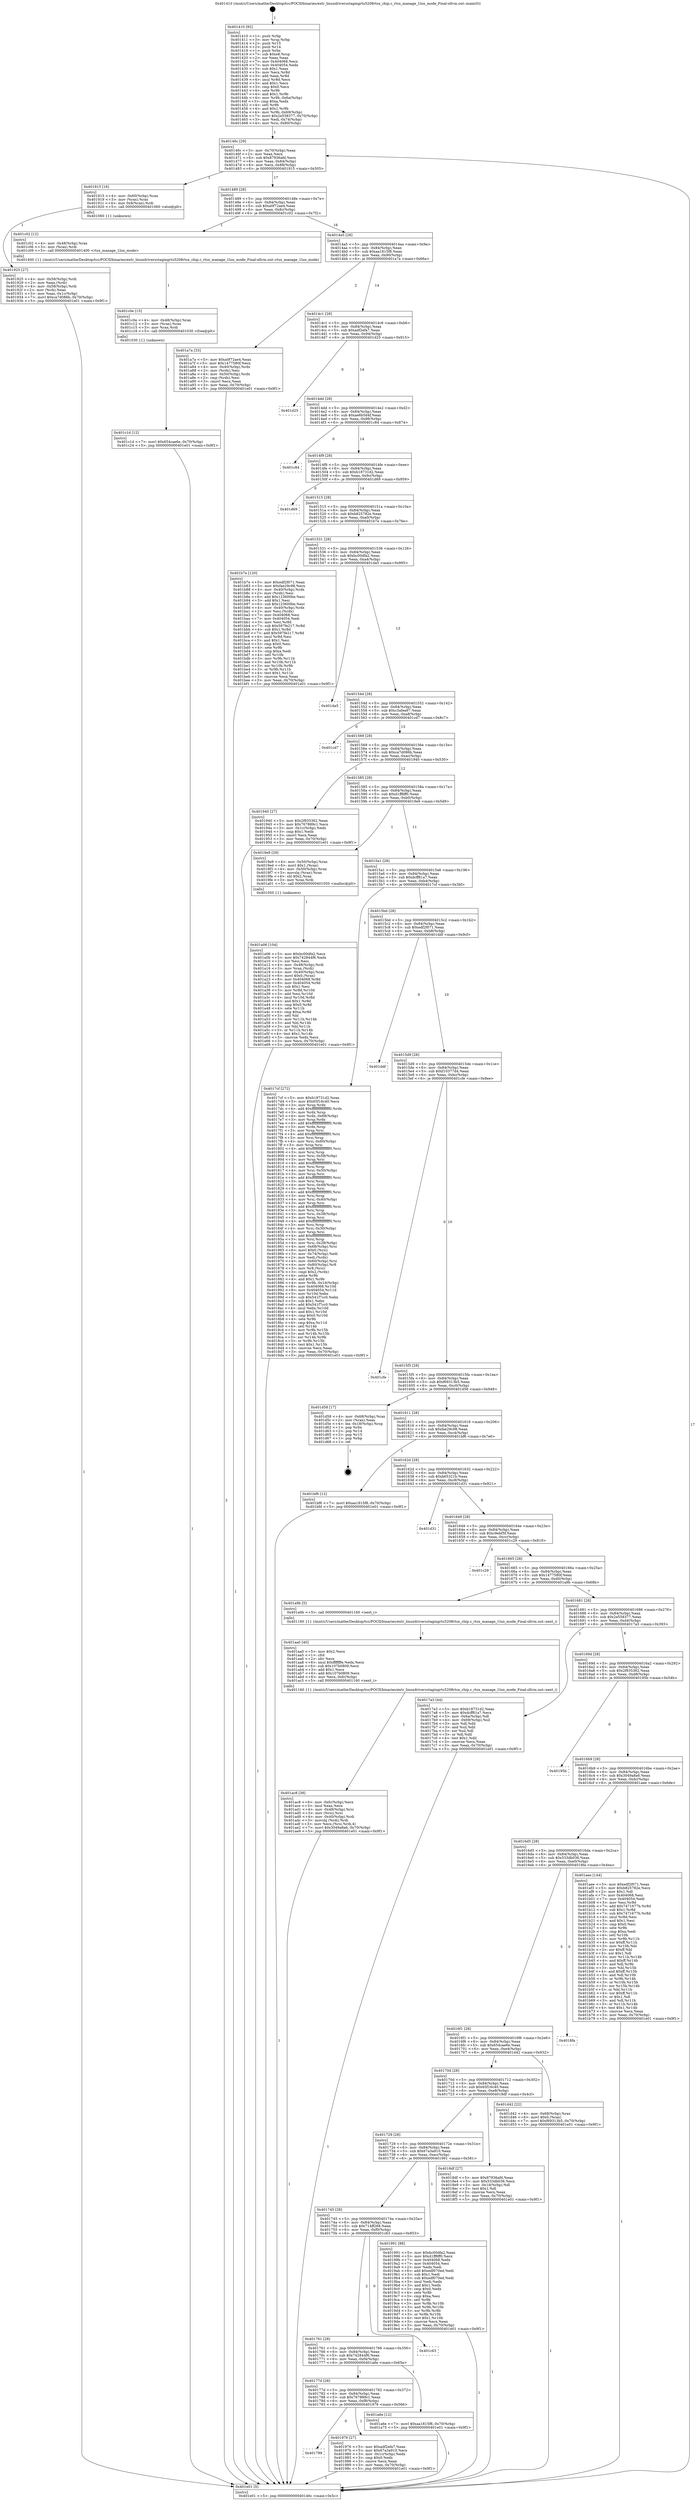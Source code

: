 digraph "0x401410" {
  label = "0x401410 (/mnt/c/Users/mathe/Desktop/tcc/POCII/binaries/extr_linuxdriversstagingrts5208rtsx_chip.c_rtsx_manage_1lun_mode_Final-ollvm.out::main(0))"
  labelloc = "t"
  node[shape=record]

  Entry [label="",width=0.3,height=0.3,shape=circle,fillcolor=black,style=filled]
  "0x40146c" [label="{
     0x40146c [29]\l
     | [instrs]\l
     &nbsp;&nbsp;0x40146c \<+3\>: mov -0x70(%rbp),%eax\l
     &nbsp;&nbsp;0x40146f \<+2\>: mov %eax,%ecx\l
     &nbsp;&nbsp;0x401471 \<+6\>: sub $0x87936afd,%ecx\l
     &nbsp;&nbsp;0x401477 \<+6\>: mov %eax,-0x84(%rbp)\l
     &nbsp;&nbsp;0x40147d \<+6\>: mov %ecx,-0x88(%rbp)\l
     &nbsp;&nbsp;0x401483 \<+6\>: je 0000000000401915 \<main+0x505\>\l
  }"]
  "0x401915" [label="{
     0x401915 [16]\l
     | [instrs]\l
     &nbsp;&nbsp;0x401915 \<+4\>: mov -0x60(%rbp),%rax\l
     &nbsp;&nbsp;0x401919 \<+3\>: mov (%rax),%rax\l
     &nbsp;&nbsp;0x40191c \<+4\>: mov 0x8(%rax),%rdi\l
     &nbsp;&nbsp;0x401920 \<+5\>: call 0000000000401060 \<atoi@plt\>\l
     | [calls]\l
     &nbsp;&nbsp;0x401060 \{1\} (unknown)\l
  }"]
  "0x401489" [label="{
     0x401489 [28]\l
     | [instrs]\l
     &nbsp;&nbsp;0x401489 \<+5\>: jmp 000000000040148e \<main+0x7e\>\l
     &nbsp;&nbsp;0x40148e \<+6\>: mov -0x84(%rbp),%eax\l
     &nbsp;&nbsp;0x401494 \<+5\>: sub $0xa0f72ae4,%eax\l
     &nbsp;&nbsp;0x401499 \<+6\>: mov %eax,-0x8c(%rbp)\l
     &nbsp;&nbsp;0x40149f \<+6\>: je 0000000000401c02 \<main+0x7f2\>\l
  }"]
  Exit [label="",width=0.3,height=0.3,shape=circle,fillcolor=black,style=filled,peripheries=2]
  "0x401c02" [label="{
     0x401c02 [12]\l
     | [instrs]\l
     &nbsp;&nbsp;0x401c02 \<+4\>: mov -0x48(%rbp),%rax\l
     &nbsp;&nbsp;0x401c06 \<+3\>: mov (%rax),%rdi\l
     &nbsp;&nbsp;0x401c09 \<+5\>: call 0000000000401400 \<rtsx_manage_1lun_mode\>\l
     | [calls]\l
     &nbsp;&nbsp;0x401400 \{1\} (/mnt/c/Users/mathe/Desktop/tcc/POCII/binaries/extr_linuxdriversstagingrts5208rtsx_chip.c_rtsx_manage_1lun_mode_Final-ollvm.out::rtsx_manage_1lun_mode)\l
  }"]
  "0x4014a5" [label="{
     0x4014a5 [28]\l
     | [instrs]\l
     &nbsp;&nbsp;0x4014a5 \<+5\>: jmp 00000000004014aa \<main+0x9a\>\l
     &nbsp;&nbsp;0x4014aa \<+6\>: mov -0x84(%rbp),%eax\l
     &nbsp;&nbsp;0x4014b0 \<+5\>: sub $0xaa1815f8,%eax\l
     &nbsp;&nbsp;0x4014b5 \<+6\>: mov %eax,-0x90(%rbp)\l
     &nbsp;&nbsp;0x4014bb \<+6\>: je 0000000000401a7a \<main+0x66a\>\l
  }"]
  "0x401c1d" [label="{
     0x401c1d [12]\l
     | [instrs]\l
     &nbsp;&nbsp;0x401c1d \<+7\>: movl $0x654cae6e,-0x70(%rbp)\l
     &nbsp;&nbsp;0x401c24 \<+5\>: jmp 0000000000401e01 \<main+0x9f1\>\l
  }"]
  "0x401a7a" [label="{
     0x401a7a [33]\l
     | [instrs]\l
     &nbsp;&nbsp;0x401a7a \<+5\>: mov $0xa0f72ae4,%eax\l
     &nbsp;&nbsp;0x401a7f \<+5\>: mov $0x1477580f,%ecx\l
     &nbsp;&nbsp;0x401a84 \<+4\>: mov -0x40(%rbp),%rdx\l
     &nbsp;&nbsp;0x401a88 \<+2\>: mov (%rdx),%esi\l
     &nbsp;&nbsp;0x401a8a \<+4\>: mov -0x50(%rbp),%rdx\l
     &nbsp;&nbsp;0x401a8e \<+2\>: cmp (%rdx),%esi\l
     &nbsp;&nbsp;0x401a90 \<+3\>: cmovl %ecx,%eax\l
     &nbsp;&nbsp;0x401a93 \<+3\>: mov %eax,-0x70(%rbp)\l
     &nbsp;&nbsp;0x401a96 \<+5\>: jmp 0000000000401e01 \<main+0x9f1\>\l
  }"]
  "0x4014c1" [label="{
     0x4014c1 [28]\l
     | [instrs]\l
     &nbsp;&nbsp;0x4014c1 \<+5\>: jmp 00000000004014c6 \<main+0xb6\>\l
     &nbsp;&nbsp;0x4014c6 \<+6\>: mov -0x84(%rbp),%eax\l
     &nbsp;&nbsp;0x4014cc \<+5\>: sub $0xadf2efa7,%eax\l
     &nbsp;&nbsp;0x4014d1 \<+6\>: mov %eax,-0x94(%rbp)\l
     &nbsp;&nbsp;0x4014d7 \<+6\>: je 0000000000401d25 \<main+0x915\>\l
  }"]
  "0x401c0e" [label="{
     0x401c0e [15]\l
     | [instrs]\l
     &nbsp;&nbsp;0x401c0e \<+4\>: mov -0x48(%rbp),%rax\l
     &nbsp;&nbsp;0x401c12 \<+3\>: mov (%rax),%rax\l
     &nbsp;&nbsp;0x401c15 \<+3\>: mov %rax,%rdi\l
     &nbsp;&nbsp;0x401c18 \<+5\>: call 0000000000401030 \<free@plt\>\l
     | [calls]\l
     &nbsp;&nbsp;0x401030 \{1\} (unknown)\l
  }"]
  "0x401d25" [label="{
     0x401d25\l
  }", style=dashed]
  "0x4014dd" [label="{
     0x4014dd [28]\l
     | [instrs]\l
     &nbsp;&nbsp;0x4014dd \<+5\>: jmp 00000000004014e2 \<main+0xd2\>\l
     &nbsp;&nbsp;0x4014e2 \<+6\>: mov -0x84(%rbp),%eax\l
     &nbsp;&nbsp;0x4014e8 \<+5\>: sub $0xae6b5d4f,%eax\l
     &nbsp;&nbsp;0x4014ed \<+6\>: mov %eax,-0x98(%rbp)\l
     &nbsp;&nbsp;0x4014f3 \<+6\>: je 0000000000401c84 \<main+0x874\>\l
  }"]
  "0x401ac8" [label="{
     0x401ac8 [38]\l
     | [instrs]\l
     &nbsp;&nbsp;0x401ac8 \<+6\>: mov -0xfc(%rbp),%ecx\l
     &nbsp;&nbsp;0x401ace \<+3\>: imul %eax,%ecx\l
     &nbsp;&nbsp;0x401ad1 \<+4\>: mov -0x48(%rbp),%rsi\l
     &nbsp;&nbsp;0x401ad5 \<+3\>: mov (%rsi),%rsi\l
     &nbsp;&nbsp;0x401ad8 \<+4\>: mov -0x40(%rbp),%rdi\l
     &nbsp;&nbsp;0x401adc \<+3\>: movslq (%rdi),%rdi\l
     &nbsp;&nbsp;0x401adf \<+3\>: mov %ecx,(%rsi,%rdi,4)\l
     &nbsp;&nbsp;0x401ae2 \<+7\>: movl $0x3049a8a6,-0x70(%rbp)\l
     &nbsp;&nbsp;0x401ae9 \<+5\>: jmp 0000000000401e01 \<main+0x9f1\>\l
  }"]
  "0x401c84" [label="{
     0x401c84\l
  }", style=dashed]
  "0x4014f9" [label="{
     0x4014f9 [28]\l
     | [instrs]\l
     &nbsp;&nbsp;0x4014f9 \<+5\>: jmp 00000000004014fe \<main+0xee\>\l
     &nbsp;&nbsp;0x4014fe \<+6\>: mov -0x84(%rbp),%eax\l
     &nbsp;&nbsp;0x401504 \<+5\>: sub $0xb18731d2,%eax\l
     &nbsp;&nbsp;0x401509 \<+6\>: mov %eax,-0x9c(%rbp)\l
     &nbsp;&nbsp;0x40150f \<+6\>: je 0000000000401d69 \<main+0x959\>\l
  }"]
  "0x401aa0" [label="{
     0x401aa0 [40]\l
     | [instrs]\l
     &nbsp;&nbsp;0x401aa0 \<+5\>: mov $0x2,%ecx\l
     &nbsp;&nbsp;0x401aa5 \<+1\>: cltd\l
     &nbsp;&nbsp;0x401aa6 \<+2\>: idiv %ecx\l
     &nbsp;&nbsp;0x401aa8 \<+6\>: imul $0xfffffffe,%edx,%ecx\l
     &nbsp;&nbsp;0x401aae \<+6\>: sub $0x107b0809,%ecx\l
     &nbsp;&nbsp;0x401ab4 \<+3\>: add $0x1,%ecx\l
     &nbsp;&nbsp;0x401ab7 \<+6\>: add $0x107b0809,%ecx\l
     &nbsp;&nbsp;0x401abd \<+6\>: mov %ecx,-0xfc(%rbp)\l
     &nbsp;&nbsp;0x401ac3 \<+5\>: call 0000000000401160 \<next_i\>\l
     | [calls]\l
     &nbsp;&nbsp;0x401160 \{1\} (/mnt/c/Users/mathe/Desktop/tcc/POCII/binaries/extr_linuxdriversstagingrts5208rtsx_chip.c_rtsx_manage_1lun_mode_Final-ollvm.out::next_i)\l
  }"]
  "0x401d69" [label="{
     0x401d69\l
  }", style=dashed]
  "0x401515" [label="{
     0x401515 [28]\l
     | [instrs]\l
     &nbsp;&nbsp;0x401515 \<+5\>: jmp 000000000040151a \<main+0x10a\>\l
     &nbsp;&nbsp;0x40151a \<+6\>: mov -0x84(%rbp),%eax\l
     &nbsp;&nbsp;0x401520 \<+5\>: sub $0xb825782e,%eax\l
     &nbsp;&nbsp;0x401525 \<+6\>: mov %eax,-0xa0(%rbp)\l
     &nbsp;&nbsp;0x40152b \<+6\>: je 0000000000401b7e \<main+0x76e\>\l
  }"]
  "0x401a06" [label="{
     0x401a06 [104]\l
     | [instrs]\l
     &nbsp;&nbsp;0x401a06 \<+5\>: mov $0xbc00dfa2,%ecx\l
     &nbsp;&nbsp;0x401a0b \<+5\>: mov $0x742844f6,%edx\l
     &nbsp;&nbsp;0x401a10 \<+2\>: xor %esi,%esi\l
     &nbsp;&nbsp;0x401a12 \<+4\>: mov -0x48(%rbp),%rdi\l
     &nbsp;&nbsp;0x401a16 \<+3\>: mov %rax,(%rdi)\l
     &nbsp;&nbsp;0x401a19 \<+4\>: mov -0x40(%rbp),%rax\l
     &nbsp;&nbsp;0x401a1d \<+6\>: movl $0x0,(%rax)\l
     &nbsp;&nbsp;0x401a23 \<+8\>: mov 0x404068,%r8d\l
     &nbsp;&nbsp;0x401a2b \<+8\>: mov 0x404054,%r9d\l
     &nbsp;&nbsp;0x401a33 \<+3\>: sub $0x1,%esi\l
     &nbsp;&nbsp;0x401a36 \<+3\>: mov %r8d,%r10d\l
     &nbsp;&nbsp;0x401a39 \<+3\>: add %esi,%r10d\l
     &nbsp;&nbsp;0x401a3c \<+4\>: imul %r10d,%r8d\l
     &nbsp;&nbsp;0x401a40 \<+4\>: and $0x1,%r8d\l
     &nbsp;&nbsp;0x401a44 \<+4\>: cmp $0x0,%r8d\l
     &nbsp;&nbsp;0x401a48 \<+4\>: sete %r11b\l
     &nbsp;&nbsp;0x401a4c \<+4\>: cmp $0xa,%r9d\l
     &nbsp;&nbsp;0x401a50 \<+3\>: setl %bl\l
     &nbsp;&nbsp;0x401a53 \<+3\>: mov %r11b,%r14b\l
     &nbsp;&nbsp;0x401a56 \<+3\>: and %bl,%r14b\l
     &nbsp;&nbsp;0x401a59 \<+3\>: xor %bl,%r11b\l
     &nbsp;&nbsp;0x401a5c \<+3\>: or %r11b,%r14b\l
     &nbsp;&nbsp;0x401a5f \<+4\>: test $0x1,%r14b\l
     &nbsp;&nbsp;0x401a63 \<+3\>: cmovne %edx,%ecx\l
     &nbsp;&nbsp;0x401a66 \<+3\>: mov %ecx,-0x70(%rbp)\l
     &nbsp;&nbsp;0x401a69 \<+5\>: jmp 0000000000401e01 \<main+0x9f1\>\l
  }"]
  "0x401b7e" [label="{
     0x401b7e [120]\l
     | [instrs]\l
     &nbsp;&nbsp;0x401b7e \<+5\>: mov $0xedf2f071,%eax\l
     &nbsp;&nbsp;0x401b83 \<+5\>: mov $0xfae29c98,%ecx\l
     &nbsp;&nbsp;0x401b88 \<+4\>: mov -0x40(%rbp),%rdx\l
     &nbsp;&nbsp;0x401b8c \<+2\>: mov (%rdx),%esi\l
     &nbsp;&nbsp;0x401b8e \<+6\>: add $0x123600be,%esi\l
     &nbsp;&nbsp;0x401b94 \<+3\>: add $0x1,%esi\l
     &nbsp;&nbsp;0x401b97 \<+6\>: sub $0x123600be,%esi\l
     &nbsp;&nbsp;0x401b9d \<+4\>: mov -0x40(%rbp),%rdx\l
     &nbsp;&nbsp;0x401ba1 \<+2\>: mov %esi,(%rdx)\l
     &nbsp;&nbsp;0x401ba3 \<+7\>: mov 0x404068,%esi\l
     &nbsp;&nbsp;0x401baa \<+7\>: mov 0x404054,%edi\l
     &nbsp;&nbsp;0x401bb1 \<+3\>: mov %esi,%r8d\l
     &nbsp;&nbsp;0x401bb4 \<+7\>: sub $0x597fe217,%r8d\l
     &nbsp;&nbsp;0x401bbb \<+4\>: sub $0x1,%r8d\l
     &nbsp;&nbsp;0x401bbf \<+7\>: add $0x597fe217,%r8d\l
     &nbsp;&nbsp;0x401bc6 \<+4\>: imul %r8d,%esi\l
     &nbsp;&nbsp;0x401bca \<+3\>: and $0x1,%esi\l
     &nbsp;&nbsp;0x401bcd \<+3\>: cmp $0x0,%esi\l
     &nbsp;&nbsp;0x401bd0 \<+4\>: sete %r9b\l
     &nbsp;&nbsp;0x401bd4 \<+3\>: cmp $0xa,%edi\l
     &nbsp;&nbsp;0x401bd7 \<+4\>: setl %r10b\l
     &nbsp;&nbsp;0x401bdb \<+3\>: mov %r9b,%r11b\l
     &nbsp;&nbsp;0x401bde \<+3\>: and %r10b,%r11b\l
     &nbsp;&nbsp;0x401be1 \<+3\>: xor %r10b,%r9b\l
     &nbsp;&nbsp;0x401be4 \<+3\>: or %r9b,%r11b\l
     &nbsp;&nbsp;0x401be7 \<+4\>: test $0x1,%r11b\l
     &nbsp;&nbsp;0x401beb \<+3\>: cmovne %ecx,%eax\l
     &nbsp;&nbsp;0x401bee \<+3\>: mov %eax,-0x70(%rbp)\l
     &nbsp;&nbsp;0x401bf1 \<+5\>: jmp 0000000000401e01 \<main+0x9f1\>\l
  }"]
  "0x401531" [label="{
     0x401531 [28]\l
     | [instrs]\l
     &nbsp;&nbsp;0x401531 \<+5\>: jmp 0000000000401536 \<main+0x126\>\l
     &nbsp;&nbsp;0x401536 \<+6\>: mov -0x84(%rbp),%eax\l
     &nbsp;&nbsp;0x40153c \<+5\>: sub $0xbc00dfa2,%eax\l
     &nbsp;&nbsp;0x401541 \<+6\>: mov %eax,-0xa4(%rbp)\l
     &nbsp;&nbsp;0x401547 \<+6\>: je 0000000000401da5 \<main+0x995\>\l
  }"]
  "0x401799" [label="{
     0x401799\l
  }", style=dashed]
  "0x401da5" [label="{
     0x401da5\l
  }", style=dashed]
  "0x40154d" [label="{
     0x40154d [28]\l
     | [instrs]\l
     &nbsp;&nbsp;0x40154d \<+5\>: jmp 0000000000401552 \<main+0x142\>\l
     &nbsp;&nbsp;0x401552 \<+6\>: mov -0x84(%rbp),%eax\l
     &nbsp;&nbsp;0x401558 \<+5\>: sub $0xc3afea97,%eax\l
     &nbsp;&nbsp;0x40155d \<+6\>: mov %eax,-0xa8(%rbp)\l
     &nbsp;&nbsp;0x401563 \<+6\>: je 0000000000401cd7 \<main+0x8c7\>\l
  }"]
  "0x401976" [label="{
     0x401976 [27]\l
     | [instrs]\l
     &nbsp;&nbsp;0x401976 \<+5\>: mov $0xadf2efa7,%eax\l
     &nbsp;&nbsp;0x40197b \<+5\>: mov $0x67a3a910,%ecx\l
     &nbsp;&nbsp;0x401980 \<+3\>: mov -0x1c(%rbp),%edx\l
     &nbsp;&nbsp;0x401983 \<+3\>: cmp $0x0,%edx\l
     &nbsp;&nbsp;0x401986 \<+3\>: cmove %ecx,%eax\l
     &nbsp;&nbsp;0x401989 \<+3\>: mov %eax,-0x70(%rbp)\l
     &nbsp;&nbsp;0x40198c \<+5\>: jmp 0000000000401e01 \<main+0x9f1\>\l
  }"]
  "0x401cd7" [label="{
     0x401cd7\l
  }", style=dashed]
  "0x401569" [label="{
     0x401569 [28]\l
     | [instrs]\l
     &nbsp;&nbsp;0x401569 \<+5\>: jmp 000000000040156e \<main+0x15e\>\l
     &nbsp;&nbsp;0x40156e \<+6\>: mov -0x84(%rbp),%eax\l
     &nbsp;&nbsp;0x401574 \<+5\>: sub $0xca7d086b,%eax\l
     &nbsp;&nbsp;0x401579 \<+6\>: mov %eax,-0xac(%rbp)\l
     &nbsp;&nbsp;0x40157f \<+6\>: je 0000000000401940 \<main+0x530\>\l
  }"]
  "0x40177d" [label="{
     0x40177d [28]\l
     | [instrs]\l
     &nbsp;&nbsp;0x40177d \<+5\>: jmp 0000000000401782 \<main+0x372\>\l
     &nbsp;&nbsp;0x401782 \<+6\>: mov -0x84(%rbp),%eax\l
     &nbsp;&nbsp;0x401788 \<+5\>: sub $0x767889c1,%eax\l
     &nbsp;&nbsp;0x40178d \<+6\>: mov %eax,-0xf8(%rbp)\l
     &nbsp;&nbsp;0x401793 \<+6\>: je 0000000000401976 \<main+0x566\>\l
  }"]
  "0x401940" [label="{
     0x401940 [27]\l
     | [instrs]\l
     &nbsp;&nbsp;0x401940 \<+5\>: mov $0x2f935362,%eax\l
     &nbsp;&nbsp;0x401945 \<+5\>: mov $0x767889c1,%ecx\l
     &nbsp;&nbsp;0x40194a \<+3\>: mov -0x1c(%rbp),%edx\l
     &nbsp;&nbsp;0x40194d \<+3\>: cmp $0x1,%edx\l
     &nbsp;&nbsp;0x401950 \<+3\>: cmovl %ecx,%eax\l
     &nbsp;&nbsp;0x401953 \<+3\>: mov %eax,-0x70(%rbp)\l
     &nbsp;&nbsp;0x401956 \<+5\>: jmp 0000000000401e01 \<main+0x9f1\>\l
  }"]
  "0x401585" [label="{
     0x401585 [28]\l
     | [instrs]\l
     &nbsp;&nbsp;0x401585 \<+5\>: jmp 000000000040158a \<main+0x17a\>\l
     &nbsp;&nbsp;0x40158a \<+6\>: mov -0x84(%rbp),%eax\l
     &nbsp;&nbsp;0x401590 \<+5\>: sub $0xd1ff8ff0,%eax\l
     &nbsp;&nbsp;0x401595 \<+6\>: mov %eax,-0xb0(%rbp)\l
     &nbsp;&nbsp;0x40159b \<+6\>: je 00000000004019e9 \<main+0x5d9\>\l
  }"]
  "0x401a6e" [label="{
     0x401a6e [12]\l
     | [instrs]\l
     &nbsp;&nbsp;0x401a6e \<+7\>: movl $0xaa1815f8,-0x70(%rbp)\l
     &nbsp;&nbsp;0x401a75 \<+5\>: jmp 0000000000401e01 \<main+0x9f1\>\l
  }"]
  "0x4019e9" [label="{
     0x4019e9 [29]\l
     | [instrs]\l
     &nbsp;&nbsp;0x4019e9 \<+4\>: mov -0x50(%rbp),%rax\l
     &nbsp;&nbsp;0x4019ed \<+6\>: movl $0x1,(%rax)\l
     &nbsp;&nbsp;0x4019f3 \<+4\>: mov -0x50(%rbp),%rax\l
     &nbsp;&nbsp;0x4019f7 \<+3\>: movslq (%rax),%rax\l
     &nbsp;&nbsp;0x4019fa \<+4\>: shl $0x2,%rax\l
     &nbsp;&nbsp;0x4019fe \<+3\>: mov %rax,%rdi\l
     &nbsp;&nbsp;0x401a01 \<+5\>: call 0000000000401050 \<malloc@plt\>\l
     | [calls]\l
     &nbsp;&nbsp;0x401050 \{1\} (unknown)\l
  }"]
  "0x4015a1" [label="{
     0x4015a1 [28]\l
     | [instrs]\l
     &nbsp;&nbsp;0x4015a1 \<+5\>: jmp 00000000004015a6 \<main+0x196\>\l
     &nbsp;&nbsp;0x4015a6 \<+6\>: mov -0x84(%rbp),%eax\l
     &nbsp;&nbsp;0x4015ac \<+5\>: sub $0xdcff81a7,%eax\l
     &nbsp;&nbsp;0x4015b1 \<+6\>: mov %eax,-0xb4(%rbp)\l
     &nbsp;&nbsp;0x4015b7 \<+6\>: je 00000000004017cf \<main+0x3bf\>\l
  }"]
  "0x401761" [label="{
     0x401761 [28]\l
     | [instrs]\l
     &nbsp;&nbsp;0x401761 \<+5\>: jmp 0000000000401766 \<main+0x356\>\l
     &nbsp;&nbsp;0x401766 \<+6\>: mov -0x84(%rbp),%eax\l
     &nbsp;&nbsp;0x40176c \<+5\>: sub $0x742844f6,%eax\l
     &nbsp;&nbsp;0x401771 \<+6\>: mov %eax,-0xf4(%rbp)\l
     &nbsp;&nbsp;0x401777 \<+6\>: je 0000000000401a6e \<main+0x65e\>\l
  }"]
  "0x4017cf" [label="{
     0x4017cf [272]\l
     | [instrs]\l
     &nbsp;&nbsp;0x4017cf \<+5\>: mov $0xb18731d2,%eax\l
     &nbsp;&nbsp;0x4017d4 \<+5\>: mov $0x65f16c40,%ecx\l
     &nbsp;&nbsp;0x4017d9 \<+3\>: mov %rsp,%rdx\l
     &nbsp;&nbsp;0x4017dc \<+4\>: add $0xfffffffffffffff0,%rdx\l
     &nbsp;&nbsp;0x4017e0 \<+3\>: mov %rdx,%rsp\l
     &nbsp;&nbsp;0x4017e3 \<+4\>: mov %rdx,-0x68(%rbp)\l
     &nbsp;&nbsp;0x4017e7 \<+3\>: mov %rsp,%rdx\l
     &nbsp;&nbsp;0x4017ea \<+4\>: add $0xfffffffffffffff0,%rdx\l
     &nbsp;&nbsp;0x4017ee \<+3\>: mov %rdx,%rsp\l
     &nbsp;&nbsp;0x4017f1 \<+3\>: mov %rsp,%rsi\l
     &nbsp;&nbsp;0x4017f4 \<+4\>: add $0xfffffffffffffff0,%rsi\l
     &nbsp;&nbsp;0x4017f8 \<+3\>: mov %rsi,%rsp\l
     &nbsp;&nbsp;0x4017fb \<+4\>: mov %rsi,-0x60(%rbp)\l
     &nbsp;&nbsp;0x4017ff \<+3\>: mov %rsp,%rsi\l
     &nbsp;&nbsp;0x401802 \<+4\>: add $0xfffffffffffffff0,%rsi\l
     &nbsp;&nbsp;0x401806 \<+3\>: mov %rsi,%rsp\l
     &nbsp;&nbsp;0x401809 \<+4\>: mov %rsi,-0x58(%rbp)\l
     &nbsp;&nbsp;0x40180d \<+3\>: mov %rsp,%rsi\l
     &nbsp;&nbsp;0x401810 \<+4\>: add $0xfffffffffffffff0,%rsi\l
     &nbsp;&nbsp;0x401814 \<+3\>: mov %rsi,%rsp\l
     &nbsp;&nbsp;0x401817 \<+4\>: mov %rsi,-0x50(%rbp)\l
     &nbsp;&nbsp;0x40181b \<+3\>: mov %rsp,%rsi\l
     &nbsp;&nbsp;0x40181e \<+4\>: add $0xfffffffffffffff0,%rsi\l
     &nbsp;&nbsp;0x401822 \<+3\>: mov %rsi,%rsp\l
     &nbsp;&nbsp;0x401825 \<+4\>: mov %rsi,-0x48(%rbp)\l
     &nbsp;&nbsp;0x401829 \<+3\>: mov %rsp,%rsi\l
     &nbsp;&nbsp;0x40182c \<+4\>: add $0xfffffffffffffff0,%rsi\l
     &nbsp;&nbsp;0x401830 \<+3\>: mov %rsi,%rsp\l
     &nbsp;&nbsp;0x401833 \<+4\>: mov %rsi,-0x40(%rbp)\l
     &nbsp;&nbsp;0x401837 \<+3\>: mov %rsp,%rsi\l
     &nbsp;&nbsp;0x40183a \<+4\>: add $0xfffffffffffffff0,%rsi\l
     &nbsp;&nbsp;0x40183e \<+3\>: mov %rsi,%rsp\l
     &nbsp;&nbsp;0x401841 \<+4\>: mov %rsi,-0x38(%rbp)\l
     &nbsp;&nbsp;0x401845 \<+3\>: mov %rsp,%rsi\l
     &nbsp;&nbsp;0x401848 \<+4\>: add $0xfffffffffffffff0,%rsi\l
     &nbsp;&nbsp;0x40184c \<+3\>: mov %rsi,%rsp\l
     &nbsp;&nbsp;0x40184f \<+4\>: mov %rsi,-0x30(%rbp)\l
     &nbsp;&nbsp;0x401853 \<+3\>: mov %rsp,%rsi\l
     &nbsp;&nbsp;0x401856 \<+4\>: add $0xfffffffffffffff0,%rsi\l
     &nbsp;&nbsp;0x40185a \<+3\>: mov %rsi,%rsp\l
     &nbsp;&nbsp;0x40185d \<+4\>: mov %rsi,-0x28(%rbp)\l
     &nbsp;&nbsp;0x401861 \<+4\>: mov -0x68(%rbp),%rsi\l
     &nbsp;&nbsp;0x401865 \<+6\>: movl $0x0,(%rsi)\l
     &nbsp;&nbsp;0x40186b \<+3\>: mov -0x74(%rbp),%edi\l
     &nbsp;&nbsp;0x40186e \<+2\>: mov %edi,(%rdx)\l
     &nbsp;&nbsp;0x401870 \<+4\>: mov -0x60(%rbp),%rsi\l
     &nbsp;&nbsp;0x401874 \<+4\>: mov -0x80(%rbp),%r8\l
     &nbsp;&nbsp;0x401878 \<+3\>: mov %r8,(%rsi)\l
     &nbsp;&nbsp;0x40187b \<+3\>: cmpl $0x2,(%rdx)\l
     &nbsp;&nbsp;0x40187e \<+4\>: setne %r9b\l
     &nbsp;&nbsp;0x401882 \<+4\>: and $0x1,%r9b\l
     &nbsp;&nbsp;0x401886 \<+4\>: mov %r9b,-0x1d(%rbp)\l
     &nbsp;&nbsp;0x40188a \<+8\>: mov 0x404068,%r10d\l
     &nbsp;&nbsp;0x401892 \<+8\>: mov 0x404054,%r11d\l
     &nbsp;&nbsp;0x40189a \<+3\>: mov %r10d,%ebx\l
     &nbsp;&nbsp;0x40189d \<+6\>: sub $0x541f7cc0,%ebx\l
     &nbsp;&nbsp;0x4018a3 \<+3\>: sub $0x1,%ebx\l
     &nbsp;&nbsp;0x4018a6 \<+6\>: add $0x541f7cc0,%ebx\l
     &nbsp;&nbsp;0x4018ac \<+4\>: imul %ebx,%r10d\l
     &nbsp;&nbsp;0x4018b0 \<+4\>: and $0x1,%r10d\l
     &nbsp;&nbsp;0x4018b4 \<+4\>: cmp $0x0,%r10d\l
     &nbsp;&nbsp;0x4018b8 \<+4\>: sete %r9b\l
     &nbsp;&nbsp;0x4018bc \<+4\>: cmp $0xa,%r11d\l
     &nbsp;&nbsp;0x4018c0 \<+4\>: setl %r14b\l
     &nbsp;&nbsp;0x4018c4 \<+3\>: mov %r9b,%r15b\l
     &nbsp;&nbsp;0x4018c7 \<+3\>: and %r14b,%r15b\l
     &nbsp;&nbsp;0x4018ca \<+3\>: xor %r14b,%r9b\l
     &nbsp;&nbsp;0x4018cd \<+3\>: or %r9b,%r15b\l
     &nbsp;&nbsp;0x4018d0 \<+4\>: test $0x1,%r15b\l
     &nbsp;&nbsp;0x4018d4 \<+3\>: cmovne %ecx,%eax\l
     &nbsp;&nbsp;0x4018d7 \<+3\>: mov %eax,-0x70(%rbp)\l
     &nbsp;&nbsp;0x4018da \<+5\>: jmp 0000000000401e01 \<main+0x9f1\>\l
  }"]
  "0x4015bd" [label="{
     0x4015bd [28]\l
     | [instrs]\l
     &nbsp;&nbsp;0x4015bd \<+5\>: jmp 00000000004015c2 \<main+0x1b2\>\l
     &nbsp;&nbsp;0x4015c2 \<+6\>: mov -0x84(%rbp),%eax\l
     &nbsp;&nbsp;0x4015c8 \<+5\>: sub $0xedf2f071,%eax\l
     &nbsp;&nbsp;0x4015cd \<+6\>: mov %eax,-0xb8(%rbp)\l
     &nbsp;&nbsp;0x4015d3 \<+6\>: je 0000000000401ddf \<main+0x9cf\>\l
  }"]
  "0x401c63" [label="{
     0x401c63\l
  }", style=dashed]
  "0x401ddf" [label="{
     0x401ddf\l
  }", style=dashed]
  "0x4015d9" [label="{
     0x4015d9 [28]\l
     | [instrs]\l
     &nbsp;&nbsp;0x4015d9 \<+5\>: jmp 00000000004015de \<main+0x1ce\>\l
     &nbsp;&nbsp;0x4015de \<+6\>: mov -0x84(%rbp),%eax\l
     &nbsp;&nbsp;0x4015e4 \<+5\>: sub $0xf10377d4,%eax\l
     &nbsp;&nbsp;0x4015e9 \<+6\>: mov %eax,-0xbc(%rbp)\l
     &nbsp;&nbsp;0x4015ef \<+6\>: je 0000000000401cfe \<main+0x8ee\>\l
  }"]
  "0x401745" [label="{
     0x401745 [28]\l
     | [instrs]\l
     &nbsp;&nbsp;0x401745 \<+5\>: jmp 000000000040174a \<main+0x33a\>\l
     &nbsp;&nbsp;0x40174a \<+6\>: mov -0x84(%rbp),%eax\l
     &nbsp;&nbsp;0x401750 \<+5\>: sub $0x714ff268,%eax\l
     &nbsp;&nbsp;0x401755 \<+6\>: mov %eax,-0xf0(%rbp)\l
     &nbsp;&nbsp;0x40175b \<+6\>: je 0000000000401c63 \<main+0x853\>\l
  }"]
  "0x401cfe" [label="{
     0x401cfe\l
  }", style=dashed]
  "0x4015f5" [label="{
     0x4015f5 [28]\l
     | [instrs]\l
     &nbsp;&nbsp;0x4015f5 \<+5\>: jmp 00000000004015fa \<main+0x1ea\>\l
     &nbsp;&nbsp;0x4015fa \<+6\>: mov -0x84(%rbp),%eax\l
     &nbsp;&nbsp;0x401600 \<+5\>: sub $0xf69313b5,%eax\l
     &nbsp;&nbsp;0x401605 \<+6\>: mov %eax,-0xc0(%rbp)\l
     &nbsp;&nbsp;0x40160b \<+6\>: je 0000000000401d58 \<main+0x948\>\l
  }"]
  "0x401991" [label="{
     0x401991 [88]\l
     | [instrs]\l
     &nbsp;&nbsp;0x401991 \<+5\>: mov $0xbc00dfa2,%eax\l
     &nbsp;&nbsp;0x401996 \<+5\>: mov $0xd1ff8ff0,%ecx\l
     &nbsp;&nbsp;0x40199b \<+7\>: mov 0x404068,%edx\l
     &nbsp;&nbsp;0x4019a2 \<+7\>: mov 0x404054,%esi\l
     &nbsp;&nbsp;0x4019a9 \<+2\>: mov %edx,%edi\l
     &nbsp;&nbsp;0x4019ab \<+6\>: add $0xedf070ed,%edi\l
     &nbsp;&nbsp;0x4019b1 \<+3\>: sub $0x1,%edi\l
     &nbsp;&nbsp;0x4019b4 \<+6\>: sub $0xedf070ed,%edi\l
     &nbsp;&nbsp;0x4019ba \<+3\>: imul %edi,%edx\l
     &nbsp;&nbsp;0x4019bd \<+3\>: and $0x1,%edx\l
     &nbsp;&nbsp;0x4019c0 \<+3\>: cmp $0x0,%edx\l
     &nbsp;&nbsp;0x4019c3 \<+4\>: sete %r8b\l
     &nbsp;&nbsp;0x4019c7 \<+3\>: cmp $0xa,%esi\l
     &nbsp;&nbsp;0x4019ca \<+4\>: setl %r9b\l
     &nbsp;&nbsp;0x4019ce \<+3\>: mov %r8b,%r10b\l
     &nbsp;&nbsp;0x4019d1 \<+3\>: and %r9b,%r10b\l
     &nbsp;&nbsp;0x4019d4 \<+3\>: xor %r9b,%r8b\l
     &nbsp;&nbsp;0x4019d7 \<+3\>: or %r8b,%r10b\l
     &nbsp;&nbsp;0x4019da \<+4\>: test $0x1,%r10b\l
     &nbsp;&nbsp;0x4019de \<+3\>: cmovne %ecx,%eax\l
     &nbsp;&nbsp;0x4019e1 \<+3\>: mov %eax,-0x70(%rbp)\l
     &nbsp;&nbsp;0x4019e4 \<+5\>: jmp 0000000000401e01 \<main+0x9f1\>\l
  }"]
  "0x401d58" [label="{
     0x401d58 [17]\l
     | [instrs]\l
     &nbsp;&nbsp;0x401d58 \<+4\>: mov -0x68(%rbp),%rax\l
     &nbsp;&nbsp;0x401d5c \<+2\>: mov (%rax),%eax\l
     &nbsp;&nbsp;0x401d5e \<+4\>: lea -0x18(%rbp),%rsp\l
     &nbsp;&nbsp;0x401d62 \<+1\>: pop %rbx\l
     &nbsp;&nbsp;0x401d63 \<+2\>: pop %r14\l
     &nbsp;&nbsp;0x401d65 \<+2\>: pop %r15\l
     &nbsp;&nbsp;0x401d67 \<+1\>: pop %rbp\l
     &nbsp;&nbsp;0x401d68 \<+1\>: ret\l
  }"]
  "0x401611" [label="{
     0x401611 [28]\l
     | [instrs]\l
     &nbsp;&nbsp;0x401611 \<+5\>: jmp 0000000000401616 \<main+0x206\>\l
     &nbsp;&nbsp;0x401616 \<+6\>: mov -0x84(%rbp),%eax\l
     &nbsp;&nbsp;0x40161c \<+5\>: sub $0xfae29c98,%eax\l
     &nbsp;&nbsp;0x401621 \<+6\>: mov %eax,-0xc4(%rbp)\l
     &nbsp;&nbsp;0x401627 \<+6\>: je 0000000000401bf6 \<main+0x7e6\>\l
  }"]
  "0x401925" [label="{
     0x401925 [27]\l
     | [instrs]\l
     &nbsp;&nbsp;0x401925 \<+4\>: mov -0x58(%rbp),%rdi\l
     &nbsp;&nbsp;0x401929 \<+2\>: mov %eax,(%rdi)\l
     &nbsp;&nbsp;0x40192b \<+4\>: mov -0x58(%rbp),%rdi\l
     &nbsp;&nbsp;0x40192f \<+2\>: mov (%rdi),%eax\l
     &nbsp;&nbsp;0x401931 \<+3\>: mov %eax,-0x1c(%rbp)\l
     &nbsp;&nbsp;0x401934 \<+7\>: movl $0xca7d086b,-0x70(%rbp)\l
     &nbsp;&nbsp;0x40193b \<+5\>: jmp 0000000000401e01 \<main+0x9f1\>\l
  }"]
  "0x401bf6" [label="{
     0x401bf6 [12]\l
     | [instrs]\l
     &nbsp;&nbsp;0x401bf6 \<+7\>: movl $0xaa1815f8,-0x70(%rbp)\l
     &nbsp;&nbsp;0x401bfd \<+5\>: jmp 0000000000401e01 \<main+0x9f1\>\l
  }"]
  "0x40162d" [label="{
     0x40162d [28]\l
     | [instrs]\l
     &nbsp;&nbsp;0x40162d \<+5\>: jmp 0000000000401632 \<main+0x222\>\l
     &nbsp;&nbsp;0x401632 \<+6\>: mov -0x84(%rbp),%eax\l
     &nbsp;&nbsp;0x401638 \<+5\>: sub $0xb65321b,%eax\l
     &nbsp;&nbsp;0x40163d \<+6\>: mov %eax,-0xc8(%rbp)\l
     &nbsp;&nbsp;0x401643 \<+6\>: je 0000000000401d31 \<main+0x921\>\l
  }"]
  "0x401729" [label="{
     0x401729 [28]\l
     | [instrs]\l
     &nbsp;&nbsp;0x401729 \<+5\>: jmp 000000000040172e \<main+0x31e\>\l
     &nbsp;&nbsp;0x40172e \<+6\>: mov -0x84(%rbp),%eax\l
     &nbsp;&nbsp;0x401734 \<+5\>: sub $0x67a3a910,%eax\l
     &nbsp;&nbsp;0x401739 \<+6\>: mov %eax,-0xec(%rbp)\l
     &nbsp;&nbsp;0x40173f \<+6\>: je 0000000000401991 \<main+0x581\>\l
  }"]
  "0x401d31" [label="{
     0x401d31\l
  }", style=dashed]
  "0x401649" [label="{
     0x401649 [28]\l
     | [instrs]\l
     &nbsp;&nbsp;0x401649 \<+5\>: jmp 000000000040164e \<main+0x23e\>\l
     &nbsp;&nbsp;0x40164e \<+6\>: mov -0x84(%rbp),%eax\l
     &nbsp;&nbsp;0x401654 \<+5\>: sub $0xc9ebf5f,%eax\l
     &nbsp;&nbsp;0x401659 \<+6\>: mov %eax,-0xcc(%rbp)\l
     &nbsp;&nbsp;0x40165f \<+6\>: je 0000000000401c29 \<main+0x819\>\l
  }"]
  "0x4018df" [label="{
     0x4018df [27]\l
     | [instrs]\l
     &nbsp;&nbsp;0x4018df \<+5\>: mov $0x87936afd,%eax\l
     &nbsp;&nbsp;0x4018e4 \<+5\>: mov $0x533db036,%ecx\l
     &nbsp;&nbsp;0x4018e9 \<+3\>: mov -0x1d(%rbp),%dl\l
     &nbsp;&nbsp;0x4018ec \<+3\>: test $0x1,%dl\l
     &nbsp;&nbsp;0x4018ef \<+3\>: cmovne %ecx,%eax\l
     &nbsp;&nbsp;0x4018f2 \<+3\>: mov %eax,-0x70(%rbp)\l
     &nbsp;&nbsp;0x4018f5 \<+5\>: jmp 0000000000401e01 \<main+0x9f1\>\l
  }"]
  "0x401c29" [label="{
     0x401c29\l
  }", style=dashed]
  "0x401665" [label="{
     0x401665 [28]\l
     | [instrs]\l
     &nbsp;&nbsp;0x401665 \<+5\>: jmp 000000000040166a \<main+0x25a\>\l
     &nbsp;&nbsp;0x40166a \<+6\>: mov -0x84(%rbp),%eax\l
     &nbsp;&nbsp;0x401670 \<+5\>: sub $0x1477580f,%eax\l
     &nbsp;&nbsp;0x401675 \<+6\>: mov %eax,-0xd0(%rbp)\l
     &nbsp;&nbsp;0x40167b \<+6\>: je 0000000000401a9b \<main+0x68b\>\l
  }"]
  "0x40170d" [label="{
     0x40170d [28]\l
     | [instrs]\l
     &nbsp;&nbsp;0x40170d \<+5\>: jmp 0000000000401712 \<main+0x302\>\l
     &nbsp;&nbsp;0x401712 \<+6\>: mov -0x84(%rbp),%eax\l
     &nbsp;&nbsp;0x401718 \<+5\>: sub $0x65f16c40,%eax\l
     &nbsp;&nbsp;0x40171d \<+6\>: mov %eax,-0xe8(%rbp)\l
     &nbsp;&nbsp;0x401723 \<+6\>: je 00000000004018df \<main+0x4cf\>\l
  }"]
  "0x401a9b" [label="{
     0x401a9b [5]\l
     | [instrs]\l
     &nbsp;&nbsp;0x401a9b \<+5\>: call 0000000000401160 \<next_i\>\l
     | [calls]\l
     &nbsp;&nbsp;0x401160 \{1\} (/mnt/c/Users/mathe/Desktop/tcc/POCII/binaries/extr_linuxdriversstagingrts5208rtsx_chip.c_rtsx_manage_1lun_mode_Final-ollvm.out::next_i)\l
  }"]
  "0x401681" [label="{
     0x401681 [28]\l
     | [instrs]\l
     &nbsp;&nbsp;0x401681 \<+5\>: jmp 0000000000401686 \<main+0x276\>\l
     &nbsp;&nbsp;0x401686 \<+6\>: mov -0x84(%rbp),%eax\l
     &nbsp;&nbsp;0x40168c \<+5\>: sub $0x2e558377,%eax\l
     &nbsp;&nbsp;0x401691 \<+6\>: mov %eax,-0xd4(%rbp)\l
     &nbsp;&nbsp;0x401697 \<+6\>: je 00000000004017a3 \<main+0x393\>\l
  }"]
  "0x401d42" [label="{
     0x401d42 [22]\l
     | [instrs]\l
     &nbsp;&nbsp;0x401d42 \<+4\>: mov -0x68(%rbp),%rax\l
     &nbsp;&nbsp;0x401d46 \<+6\>: movl $0x0,(%rax)\l
     &nbsp;&nbsp;0x401d4c \<+7\>: movl $0xf69313b5,-0x70(%rbp)\l
     &nbsp;&nbsp;0x401d53 \<+5\>: jmp 0000000000401e01 \<main+0x9f1\>\l
  }"]
  "0x4017a3" [label="{
     0x4017a3 [44]\l
     | [instrs]\l
     &nbsp;&nbsp;0x4017a3 \<+5\>: mov $0xb18731d2,%eax\l
     &nbsp;&nbsp;0x4017a8 \<+5\>: mov $0xdcff81a7,%ecx\l
     &nbsp;&nbsp;0x4017ad \<+3\>: mov -0x6a(%rbp),%dl\l
     &nbsp;&nbsp;0x4017b0 \<+4\>: mov -0x69(%rbp),%sil\l
     &nbsp;&nbsp;0x4017b4 \<+3\>: mov %dl,%dil\l
     &nbsp;&nbsp;0x4017b7 \<+3\>: and %sil,%dil\l
     &nbsp;&nbsp;0x4017ba \<+3\>: xor %sil,%dl\l
     &nbsp;&nbsp;0x4017bd \<+3\>: or %dl,%dil\l
     &nbsp;&nbsp;0x4017c0 \<+4\>: test $0x1,%dil\l
     &nbsp;&nbsp;0x4017c4 \<+3\>: cmovne %ecx,%eax\l
     &nbsp;&nbsp;0x4017c7 \<+3\>: mov %eax,-0x70(%rbp)\l
     &nbsp;&nbsp;0x4017ca \<+5\>: jmp 0000000000401e01 \<main+0x9f1\>\l
  }"]
  "0x40169d" [label="{
     0x40169d [28]\l
     | [instrs]\l
     &nbsp;&nbsp;0x40169d \<+5\>: jmp 00000000004016a2 \<main+0x292\>\l
     &nbsp;&nbsp;0x4016a2 \<+6\>: mov -0x84(%rbp),%eax\l
     &nbsp;&nbsp;0x4016a8 \<+5\>: sub $0x2f935362,%eax\l
     &nbsp;&nbsp;0x4016ad \<+6\>: mov %eax,-0xd8(%rbp)\l
     &nbsp;&nbsp;0x4016b3 \<+6\>: je 000000000040195b \<main+0x54b\>\l
  }"]
  "0x401e01" [label="{
     0x401e01 [5]\l
     | [instrs]\l
     &nbsp;&nbsp;0x401e01 \<+5\>: jmp 000000000040146c \<main+0x5c\>\l
  }"]
  "0x401410" [label="{
     0x401410 [92]\l
     | [instrs]\l
     &nbsp;&nbsp;0x401410 \<+1\>: push %rbp\l
     &nbsp;&nbsp;0x401411 \<+3\>: mov %rsp,%rbp\l
     &nbsp;&nbsp;0x401414 \<+2\>: push %r15\l
     &nbsp;&nbsp;0x401416 \<+2\>: push %r14\l
     &nbsp;&nbsp;0x401418 \<+1\>: push %rbx\l
     &nbsp;&nbsp;0x401419 \<+7\>: sub $0xe8,%rsp\l
     &nbsp;&nbsp;0x401420 \<+2\>: xor %eax,%eax\l
     &nbsp;&nbsp;0x401422 \<+7\>: mov 0x404068,%ecx\l
     &nbsp;&nbsp;0x401429 \<+7\>: mov 0x404054,%edx\l
     &nbsp;&nbsp;0x401430 \<+3\>: sub $0x1,%eax\l
     &nbsp;&nbsp;0x401433 \<+3\>: mov %ecx,%r8d\l
     &nbsp;&nbsp;0x401436 \<+3\>: add %eax,%r8d\l
     &nbsp;&nbsp;0x401439 \<+4\>: imul %r8d,%ecx\l
     &nbsp;&nbsp;0x40143d \<+3\>: and $0x1,%ecx\l
     &nbsp;&nbsp;0x401440 \<+3\>: cmp $0x0,%ecx\l
     &nbsp;&nbsp;0x401443 \<+4\>: sete %r9b\l
     &nbsp;&nbsp;0x401447 \<+4\>: and $0x1,%r9b\l
     &nbsp;&nbsp;0x40144b \<+4\>: mov %r9b,-0x6a(%rbp)\l
     &nbsp;&nbsp;0x40144f \<+3\>: cmp $0xa,%edx\l
     &nbsp;&nbsp;0x401452 \<+4\>: setl %r9b\l
     &nbsp;&nbsp;0x401456 \<+4\>: and $0x1,%r9b\l
     &nbsp;&nbsp;0x40145a \<+4\>: mov %r9b,-0x69(%rbp)\l
     &nbsp;&nbsp;0x40145e \<+7\>: movl $0x2e558377,-0x70(%rbp)\l
     &nbsp;&nbsp;0x401465 \<+3\>: mov %edi,-0x74(%rbp)\l
     &nbsp;&nbsp;0x401468 \<+4\>: mov %rsi,-0x80(%rbp)\l
  }"]
  "0x4016f1" [label="{
     0x4016f1 [28]\l
     | [instrs]\l
     &nbsp;&nbsp;0x4016f1 \<+5\>: jmp 00000000004016f6 \<main+0x2e6\>\l
     &nbsp;&nbsp;0x4016f6 \<+6\>: mov -0x84(%rbp),%eax\l
     &nbsp;&nbsp;0x4016fc \<+5\>: sub $0x654cae6e,%eax\l
     &nbsp;&nbsp;0x401701 \<+6\>: mov %eax,-0xe4(%rbp)\l
     &nbsp;&nbsp;0x401707 \<+6\>: je 0000000000401d42 \<main+0x932\>\l
  }"]
  "0x4018fa" [label="{
     0x4018fa\l
  }", style=dashed]
  "0x40195b" [label="{
     0x40195b\l
  }", style=dashed]
  "0x4016b9" [label="{
     0x4016b9 [28]\l
     | [instrs]\l
     &nbsp;&nbsp;0x4016b9 \<+5\>: jmp 00000000004016be \<main+0x2ae\>\l
     &nbsp;&nbsp;0x4016be \<+6\>: mov -0x84(%rbp),%eax\l
     &nbsp;&nbsp;0x4016c4 \<+5\>: sub $0x3049a8a6,%eax\l
     &nbsp;&nbsp;0x4016c9 \<+6\>: mov %eax,-0xdc(%rbp)\l
     &nbsp;&nbsp;0x4016cf \<+6\>: je 0000000000401aee \<main+0x6de\>\l
  }"]
  "0x4016d5" [label="{
     0x4016d5 [28]\l
     | [instrs]\l
     &nbsp;&nbsp;0x4016d5 \<+5\>: jmp 00000000004016da \<main+0x2ca\>\l
     &nbsp;&nbsp;0x4016da \<+6\>: mov -0x84(%rbp),%eax\l
     &nbsp;&nbsp;0x4016e0 \<+5\>: sub $0x533db036,%eax\l
     &nbsp;&nbsp;0x4016e5 \<+6\>: mov %eax,-0xe0(%rbp)\l
     &nbsp;&nbsp;0x4016eb \<+6\>: je 00000000004018fa \<main+0x4ea\>\l
  }"]
  "0x401aee" [label="{
     0x401aee [144]\l
     | [instrs]\l
     &nbsp;&nbsp;0x401aee \<+5\>: mov $0xedf2f071,%eax\l
     &nbsp;&nbsp;0x401af3 \<+5\>: mov $0xb825782e,%ecx\l
     &nbsp;&nbsp;0x401af8 \<+2\>: mov $0x1,%dl\l
     &nbsp;&nbsp;0x401afa \<+7\>: mov 0x404068,%esi\l
     &nbsp;&nbsp;0x401b01 \<+7\>: mov 0x404054,%edi\l
     &nbsp;&nbsp;0x401b08 \<+3\>: mov %esi,%r8d\l
     &nbsp;&nbsp;0x401b0b \<+7\>: add $0x7471677b,%r8d\l
     &nbsp;&nbsp;0x401b12 \<+4\>: sub $0x1,%r8d\l
     &nbsp;&nbsp;0x401b16 \<+7\>: sub $0x7471677b,%r8d\l
     &nbsp;&nbsp;0x401b1d \<+4\>: imul %r8d,%esi\l
     &nbsp;&nbsp;0x401b21 \<+3\>: and $0x1,%esi\l
     &nbsp;&nbsp;0x401b24 \<+3\>: cmp $0x0,%esi\l
     &nbsp;&nbsp;0x401b27 \<+4\>: sete %r9b\l
     &nbsp;&nbsp;0x401b2b \<+3\>: cmp $0xa,%edi\l
     &nbsp;&nbsp;0x401b2e \<+4\>: setl %r10b\l
     &nbsp;&nbsp;0x401b32 \<+3\>: mov %r9b,%r11b\l
     &nbsp;&nbsp;0x401b35 \<+4\>: xor $0xff,%r11b\l
     &nbsp;&nbsp;0x401b39 \<+3\>: mov %r10b,%bl\l
     &nbsp;&nbsp;0x401b3c \<+3\>: xor $0xff,%bl\l
     &nbsp;&nbsp;0x401b3f \<+3\>: xor $0x1,%dl\l
     &nbsp;&nbsp;0x401b42 \<+3\>: mov %r11b,%r14b\l
     &nbsp;&nbsp;0x401b45 \<+4\>: and $0xff,%r14b\l
     &nbsp;&nbsp;0x401b49 \<+3\>: and %dl,%r9b\l
     &nbsp;&nbsp;0x401b4c \<+3\>: mov %bl,%r15b\l
     &nbsp;&nbsp;0x401b4f \<+4\>: and $0xff,%r15b\l
     &nbsp;&nbsp;0x401b53 \<+3\>: and %dl,%r10b\l
     &nbsp;&nbsp;0x401b56 \<+3\>: or %r9b,%r14b\l
     &nbsp;&nbsp;0x401b59 \<+3\>: or %r10b,%r15b\l
     &nbsp;&nbsp;0x401b5c \<+3\>: xor %r15b,%r14b\l
     &nbsp;&nbsp;0x401b5f \<+3\>: or %bl,%r11b\l
     &nbsp;&nbsp;0x401b62 \<+4\>: xor $0xff,%r11b\l
     &nbsp;&nbsp;0x401b66 \<+3\>: or $0x1,%dl\l
     &nbsp;&nbsp;0x401b69 \<+3\>: and %dl,%r11b\l
     &nbsp;&nbsp;0x401b6c \<+3\>: or %r11b,%r14b\l
     &nbsp;&nbsp;0x401b6f \<+4\>: test $0x1,%r14b\l
     &nbsp;&nbsp;0x401b73 \<+3\>: cmovne %ecx,%eax\l
     &nbsp;&nbsp;0x401b76 \<+3\>: mov %eax,-0x70(%rbp)\l
     &nbsp;&nbsp;0x401b79 \<+5\>: jmp 0000000000401e01 \<main+0x9f1\>\l
  }"]
  Entry -> "0x401410" [label=" 1"]
  "0x40146c" -> "0x401915" [label=" 1"]
  "0x40146c" -> "0x401489" [label=" 17"]
  "0x401d58" -> Exit [label=" 1"]
  "0x401489" -> "0x401c02" [label=" 1"]
  "0x401489" -> "0x4014a5" [label=" 16"]
  "0x401d42" -> "0x401e01" [label=" 1"]
  "0x4014a5" -> "0x401a7a" [label=" 2"]
  "0x4014a5" -> "0x4014c1" [label=" 14"]
  "0x401c1d" -> "0x401e01" [label=" 1"]
  "0x4014c1" -> "0x401d25" [label=" 0"]
  "0x4014c1" -> "0x4014dd" [label=" 14"]
  "0x401c0e" -> "0x401c1d" [label=" 1"]
  "0x4014dd" -> "0x401c84" [label=" 0"]
  "0x4014dd" -> "0x4014f9" [label=" 14"]
  "0x401c02" -> "0x401c0e" [label=" 1"]
  "0x4014f9" -> "0x401d69" [label=" 0"]
  "0x4014f9" -> "0x401515" [label=" 14"]
  "0x401bf6" -> "0x401e01" [label=" 1"]
  "0x401515" -> "0x401b7e" [label=" 1"]
  "0x401515" -> "0x401531" [label=" 13"]
  "0x401b7e" -> "0x401e01" [label=" 1"]
  "0x401531" -> "0x401da5" [label=" 0"]
  "0x401531" -> "0x40154d" [label=" 13"]
  "0x401aee" -> "0x401e01" [label=" 1"]
  "0x40154d" -> "0x401cd7" [label=" 0"]
  "0x40154d" -> "0x401569" [label=" 13"]
  "0x401ac8" -> "0x401e01" [label=" 1"]
  "0x401569" -> "0x401940" [label=" 1"]
  "0x401569" -> "0x401585" [label=" 12"]
  "0x401a9b" -> "0x401aa0" [label=" 1"]
  "0x401585" -> "0x4019e9" [label=" 1"]
  "0x401585" -> "0x4015a1" [label=" 11"]
  "0x401a7a" -> "0x401e01" [label=" 2"]
  "0x4015a1" -> "0x4017cf" [label=" 1"]
  "0x4015a1" -> "0x4015bd" [label=" 10"]
  "0x401a06" -> "0x401e01" [label=" 1"]
  "0x4015bd" -> "0x401ddf" [label=" 0"]
  "0x4015bd" -> "0x4015d9" [label=" 10"]
  "0x4019e9" -> "0x401a06" [label=" 1"]
  "0x4015d9" -> "0x401cfe" [label=" 0"]
  "0x4015d9" -> "0x4015f5" [label=" 10"]
  "0x401976" -> "0x401e01" [label=" 1"]
  "0x4015f5" -> "0x401d58" [label=" 1"]
  "0x4015f5" -> "0x401611" [label=" 9"]
  "0x40177d" -> "0x401799" [label=" 0"]
  "0x401611" -> "0x401bf6" [label=" 1"]
  "0x401611" -> "0x40162d" [label=" 8"]
  "0x401aa0" -> "0x401ac8" [label=" 1"]
  "0x40162d" -> "0x401d31" [label=" 0"]
  "0x40162d" -> "0x401649" [label=" 8"]
  "0x401761" -> "0x40177d" [label=" 1"]
  "0x401649" -> "0x401c29" [label=" 0"]
  "0x401649" -> "0x401665" [label=" 8"]
  "0x401761" -> "0x401a6e" [label=" 1"]
  "0x401665" -> "0x401a9b" [label=" 1"]
  "0x401665" -> "0x401681" [label=" 7"]
  "0x401745" -> "0x401761" [label=" 2"]
  "0x401681" -> "0x4017a3" [label=" 1"]
  "0x401681" -> "0x40169d" [label=" 6"]
  "0x4017a3" -> "0x401e01" [label=" 1"]
  "0x401410" -> "0x40146c" [label=" 1"]
  "0x401e01" -> "0x40146c" [label=" 17"]
  "0x401745" -> "0x401c63" [label=" 0"]
  "0x4017cf" -> "0x401e01" [label=" 1"]
  "0x401729" -> "0x401745" [label=" 2"]
  "0x40169d" -> "0x40195b" [label=" 0"]
  "0x40169d" -> "0x4016b9" [label=" 6"]
  "0x401729" -> "0x401991" [label=" 1"]
  "0x4016b9" -> "0x401aee" [label=" 1"]
  "0x4016b9" -> "0x4016d5" [label=" 5"]
  "0x40177d" -> "0x401976" [label=" 1"]
  "0x4016d5" -> "0x4018fa" [label=" 0"]
  "0x4016d5" -> "0x4016f1" [label=" 5"]
  "0x401991" -> "0x401e01" [label=" 1"]
  "0x4016f1" -> "0x401d42" [label=" 1"]
  "0x4016f1" -> "0x40170d" [label=" 4"]
  "0x401a6e" -> "0x401e01" [label=" 1"]
  "0x40170d" -> "0x4018df" [label=" 1"]
  "0x40170d" -> "0x401729" [label=" 3"]
  "0x4018df" -> "0x401e01" [label=" 1"]
  "0x401915" -> "0x401925" [label=" 1"]
  "0x401925" -> "0x401e01" [label=" 1"]
  "0x401940" -> "0x401e01" [label=" 1"]
}
